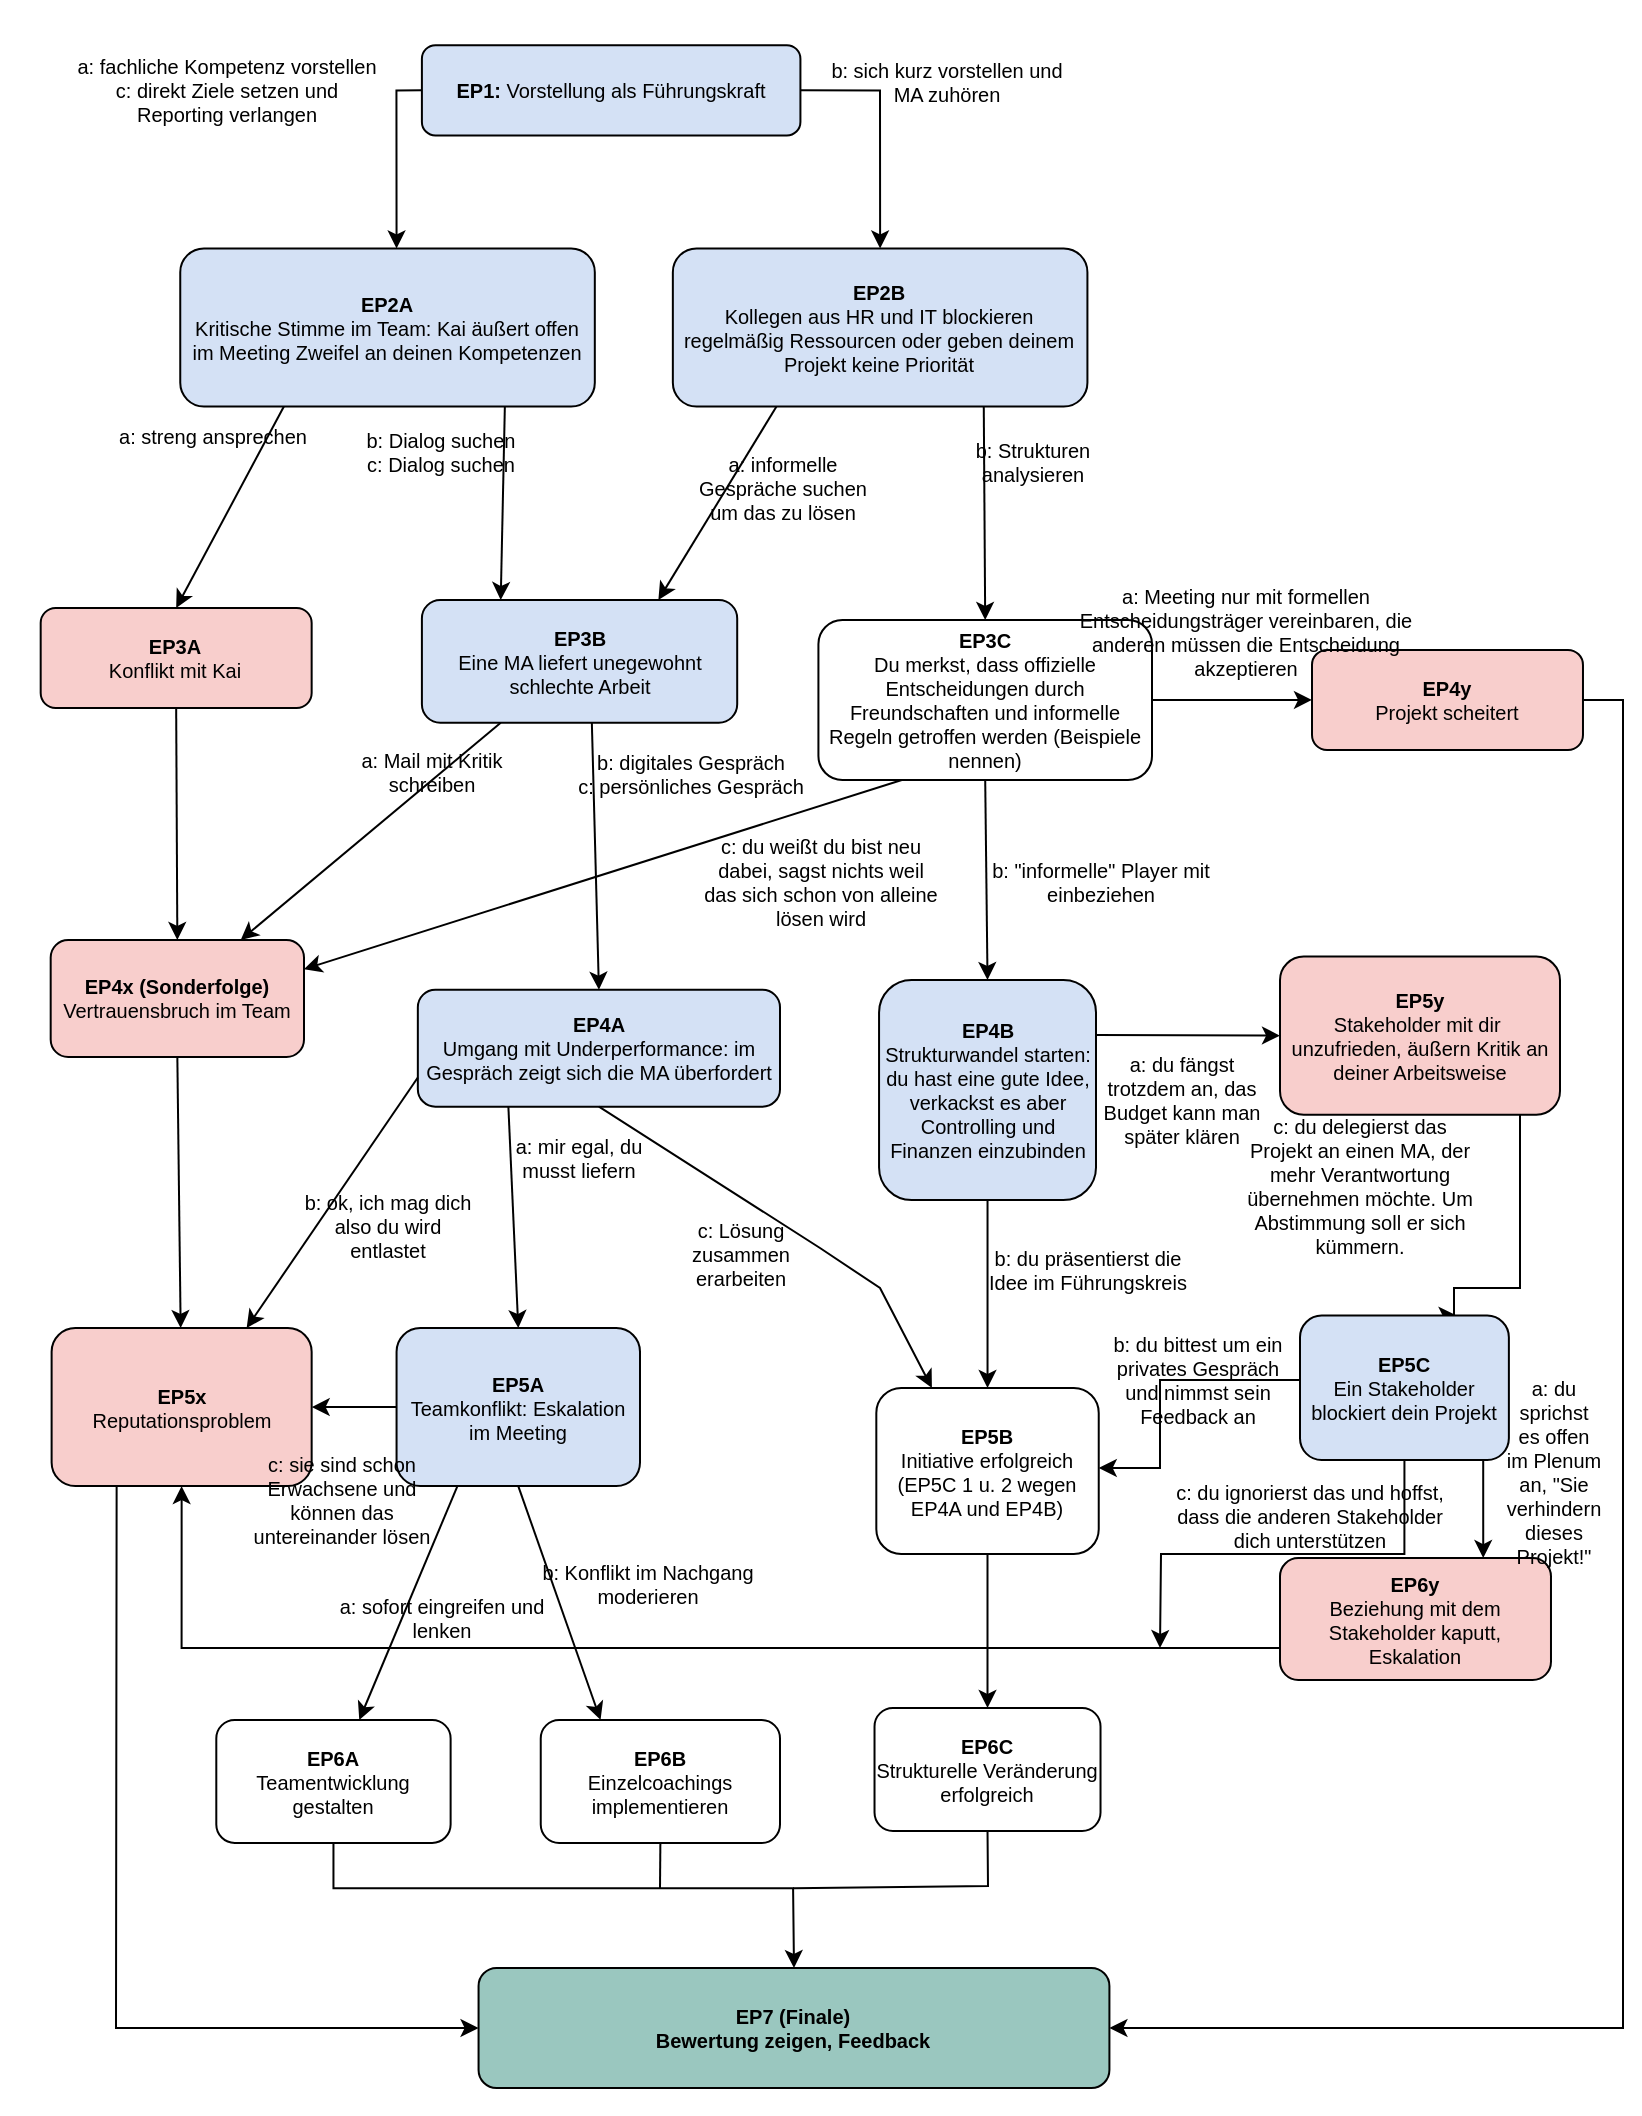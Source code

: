 <mxfile version="26.2.14">
  <diagram id="C5RBs43oDa-KdzZeNtuy" name="Page-1">
    <mxGraphModel dx="1188" dy="719" grid="1" gridSize="10" guides="1" tooltips="1" connect="1" arrows="1" fold="1" page="1" pageScale="1" pageWidth="827" pageHeight="1169" math="0" shadow="0">
      <root>
        <mxCell id="WIyWlLk6GJQsqaUBKTNV-0" />
        <mxCell id="WIyWlLk6GJQsqaUBKTNV-1" parent="WIyWlLk6GJQsqaUBKTNV-0" />
        <mxCell id="a1o6kuid9WAk9LwWkVIm-0" value="" style="group" vertex="1" connectable="0" parent="WIyWlLk6GJQsqaUBKTNV-1">
          <mxGeometry x="10" y="56" width="800" height="1057" as="geometry" />
        </mxCell>
        <mxCell id="WIyWlLk6GJQsqaUBKTNV-3" value="&lt;b&gt;EP1:&lt;/b&gt; Vorstellung als Führungskraft" style="rounded=1;whiteSpace=wrap;html=1;fontSize=10;glass=0;strokeWidth=1;shadow=0;fillColor=#D4E1F5;" parent="a1o6kuid9WAk9LwWkVIm-0" vertex="1">
          <mxGeometry x="210.951" y="22.585" width="189.259" height="45.171" as="geometry" />
        </mxCell>
        <mxCell id="WIyWlLk6GJQsqaUBKTNV-7" value="&lt;b&gt;EP2A&lt;/b&gt;&lt;div&gt;Kritische Stimme im Team: Kai äußert offen im Meeting Zweifel an deinen Kompetenzen&lt;/div&gt;" style="rounded=1;whiteSpace=wrap;html=1;fontSize=10;glass=0;strokeWidth=1;shadow=0;fillColor=#D4E1F5;" parent="a1o6kuid9WAk9LwWkVIm-0" vertex="1">
          <mxGeometry x="90.123" y="124.22" width="207.284" height="79.049" as="geometry" />
        </mxCell>
        <mxCell id="AWlS0vFLpRaCbVFYocu6-0" value="a: fachliche Kompetenz vorstellen&lt;div&gt;c: direkt Ziele setzen und Reporting verlangen&lt;/div&gt;" style="text;html=1;align=center;verticalAlign=middle;whiteSpace=wrap;rounded=0;fontSize=10;" parent="a1o6kuid9WAk9LwWkVIm-0" vertex="1">
          <mxGeometry x="37.34" y="28.237" width="152.96" height="33.879" as="geometry" />
        </mxCell>
        <mxCell id="AWlS0vFLpRaCbVFYocu6-1" value="&lt;b&gt;EP2B&lt;/b&gt;&lt;div&gt;Kollegen aus HR und IT blockieren regelmäßig Ressourcen oder geben deinem Projekt keine Priorität&lt;/div&gt;" style="rounded=1;whiteSpace=wrap;html=1;fontSize=10;glass=0;strokeWidth=1;shadow=0;fillColor=#D4E1F5;" parent="a1o6kuid9WAk9LwWkVIm-0" vertex="1">
          <mxGeometry x="336.423" y="124.22" width="207.284" height="79.049" as="geometry" />
        </mxCell>
        <mxCell id="AWlS0vFLpRaCbVFYocu6-3" value="b: sich kurz vorstellen und MA zuhören" style="text;html=1;align=center;verticalAlign=middle;whiteSpace=wrap;rounded=0;fontSize=10;" parent="a1o6kuid9WAk9LwWkVIm-0" vertex="1">
          <mxGeometry x="406.107" y="24.119" width="135.185" height="33.878" as="geometry" />
        </mxCell>
        <mxCell id="AWlS0vFLpRaCbVFYocu6-4" value="&lt;b&gt;EP3A&lt;/b&gt;&lt;div&gt;Konflikt mit Kai&lt;/div&gt;" style="rounded=1;whiteSpace=wrap;html=1;fontSize=10;glass=0;strokeWidth=1;shadow=0;fillColor=#F8CECC;" parent="a1o6kuid9WAk9LwWkVIm-0" vertex="1">
          <mxGeometry x="20.34" y="304" width="135.49" height="50" as="geometry" />
        </mxCell>
        <mxCell id="AWlS0vFLpRaCbVFYocu6-5" value="&lt;b&gt;EP3B&lt;/b&gt;&lt;div&gt;Eine MA liefert unegewohnt schlechte Arbeit&lt;/div&gt;" style="rounded=1;whiteSpace=wrap;html=1;fontSize=10;glass=0;strokeWidth=1;shadow=0;fillColor=#D4E1F5;" parent="a1o6kuid9WAk9LwWkVIm-0" vertex="1">
          <mxGeometry x="210.95" y="300" width="157.65" height="61.37" as="geometry" />
        </mxCell>
        <mxCell id="AWlS0vFLpRaCbVFYocu6-6" value="" style="endArrow=classic;html=1;rounded=0;exitX=0.25;exitY=1;exitDx=0;exitDy=0;entryX=0.5;entryY=0;entryDx=0;entryDy=0;fontSize=10;" parent="a1o6kuid9WAk9LwWkVIm-0" source="WIyWlLk6GJQsqaUBKTNV-7" target="AWlS0vFLpRaCbVFYocu6-4" edge="1">
          <mxGeometry width="50" height="50" relative="1" as="geometry">
            <mxPoint x="288.395" y="259.733" as="sourcePoint" />
            <mxPoint x="333.457" y="203.269" as="targetPoint" />
          </mxGeometry>
        </mxCell>
        <mxCell id="AWlS0vFLpRaCbVFYocu6-7" value="&lt;b&gt;EP3C&lt;/b&gt;&lt;div&gt;Du merkst, dass offizielle Entscheidungen durch Freundschaften und informelle Regeln getroffen werden (Beispiele nennen)&lt;/div&gt;" style="rounded=1;whiteSpace=wrap;html=1;fontSize=10;glass=0;strokeWidth=1;shadow=0;" parent="a1o6kuid9WAk9LwWkVIm-0" vertex="1">
          <mxGeometry x="409.21" y="310" width="166.79" height="80" as="geometry" />
        </mxCell>
        <mxCell id="AWlS0vFLpRaCbVFYocu6-8" value="&lt;b&gt;EP4A&lt;/b&gt;&lt;div&gt;Umgang mit Underperformance: im Gespräch zeigt sich die MA überfordert&lt;/div&gt;" style="rounded=1;whiteSpace=wrap;html=1;fontSize=10;glass=0;strokeWidth=1;shadow=0;fillColor=#D4E1F5;" parent="a1o6kuid9WAk9LwWkVIm-0" vertex="1">
          <mxGeometry x="208.92" y="494.85" width="181.08" height="58.5" as="geometry" />
        </mxCell>
        <mxCell id="AWlS0vFLpRaCbVFYocu6-9" value="&lt;b&gt;EP4B&lt;/b&gt;&lt;div&gt;Strukturwandel starten:&lt;br&gt;du hast eine gute Idee, verkackst es aber Controlling und Finanzen einzubinden&lt;/div&gt;" style="rounded=1;whiteSpace=wrap;html=1;fontSize=10;glass=0;strokeWidth=1;shadow=0;fillColor=#D4E1F5;" parent="a1o6kuid9WAk9LwWkVIm-0" vertex="1">
          <mxGeometry x="439.53" y="490" width="108.47" height="110" as="geometry" />
        </mxCell>
        <mxCell id="AWlS0vFLpRaCbVFYocu6-10" value="&lt;b&gt;EP4x (Sonderfolge)&lt;/b&gt;&lt;div&gt;Vertrauensbruch im Team&lt;/div&gt;" style="rounded=1;whiteSpace=wrap;html=1;fontSize=10;glass=0;strokeWidth=1;shadow=0;fillColor=#F8CECC;" parent="a1o6kuid9WAk9LwWkVIm-0" vertex="1">
          <mxGeometry x="25.34" y="470" width="126.66" height="58.5" as="geometry" />
        </mxCell>
        <mxCell id="AWlS0vFLpRaCbVFYocu6-11" value="&lt;b&gt;EP5A&lt;/b&gt;&lt;div&gt;Teamkonflikt: Eskalation im Meeting&lt;/div&gt;" style="rounded=1;whiteSpace=wrap;html=1;fontSize=10;glass=0;strokeWidth=1;shadow=0;fillColor=#D4E1F5;" parent="a1o6kuid9WAk9LwWkVIm-0" vertex="1">
          <mxGeometry x="198.28" y="663.997" width="121.72" height="79.055" as="geometry" />
        </mxCell>
        <mxCell id="a1o6kuid9WAk9LwWkVIm-212" style="edgeStyle=orthogonalEdgeStyle;rounded=0;orthogonalLoop=1;jettySize=auto;html=1;entryX=0.75;entryY=0;entryDx=0;entryDy=0;" edge="1" parent="a1o6kuid9WAk9LwWkVIm-0" source="AWlS0vFLpRaCbVFYocu6-12" target="a1o6kuid9WAk9LwWkVIm-211">
          <mxGeometry relative="1" as="geometry">
            <Array as="points">
              <mxPoint x="760" y="644" />
              <mxPoint x="727" y="644" />
            </Array>
          </mxGeometry>
        </mxCell>
        <mxCell id="AWlS0vFLpRaCbVFYocu6-12" value="&lt;b&gt;EP5y&lt;/b&gt;&lt;div&gt;Stakeholder mit dir&amp;nbsp;&lt;/div&gt;&lt;div&gt;unzufrieden, äußern Kritik an deiner Arbeitsweise&lt;/div&gt;" style="rounded=1;whiteSpace=wrap;html=1;fontSize=10;glass=0;strokeWidth=1;shadow=0;fillColor=#F8CECC;" parent="a1o6kuid9WAk9LwWkVIm-0" vertex="1">
          <mxGeometry x="640" y="478.29" width="140" height="79.06" as="geometry" />
        </mxCell>
        <mxCell id="AWlS0vFLpRaCbVFYocu6-13" value="" style="endArrow=classic;html=1;rounded=0;exitX=0.783;exitY=1;exitDx=0;exitDy=0;exitPerimeter=0;entryX=0.25;entryY=0;entryDx=0;entryDy=0;fontSize=10;" parent="a1o6kuid9WAk9LwWkVIm-0" source="WIyWlLk6GJQsqaUBKTNV-7" target="AWlS0vFLpRaCbVFYocu6-5" edge="1">
          <mxGeometry width="50" height="50" relative="1" as="geometry">
            <mxPoint x="198.272" y="259.733" as="sourcePoint" />
            <mxPoint x="243.333" y="203.269" as="targetPoint" />
          </mxGeometry>
        </mxCell>
        <mxCell id="AWlS0vFLpRaCbVFYocu6-14" value="" style="endArrow=classic;html=1;rounded=0;exitX=0.25;exitY=1;exitDx=0;exitDy=0;entryX=0.75;entryY=0;entryDx=0;entryDy=0;fontSize=10;" parent="a1o6kuid9WAk9LwWkVIm-0" source="AWlS0vFLpRaCbVFYocu6-1" target="AWlS0vFLpRaCbVFYocu6-5" edge="1">
          <mxGeometry width="50" height="50" relative="1" as="geometry">
            <mxPoint x="261.358" y="214.562" as="sourcePoint" />
            <mxPoint x="313.63" y="293.611" as="targetPoint" />
          </mxGeometry>
        </mxCell>
        <mxCell id="AWlS0vFLpRaCbVFYocu6-15" value="" style="endArrow=classic;html=1;rounded=0;exitX=0.75;exitY=1;exitDx=0;exitDy=0;fontSize=10;entryX=0.5;entryY=0;entryDx=0;entryDy=0;" parent="a1o6kuid9WAk9LwWkVIm-0" source="AWlS0vFLpRaCbVFYocu6-1" target="AWlS0vFLpRaCbVFYocu6-7" edge="1">
          <mxGeometry width="50" height="50" relative="1" as="geometry">
            <mxPoint x="493.877" y="214.562" as="sourcePoint" />
            <mxPoint x="499" y="260.818" as="targetPoint" />
          </mxGeometry>
        </mxCell>
        <mxCell id="AWlS0vFLpRaCbVFYocu6-16" value="a: streng ansprechen" style="text;html=1;align=center;verticalAlign=middle;whiteSpace=wrap;rounded=0;fontSize=10;" parent="a1o6kuid9WAk9LwWkVIm-0" vertex="1">
          <mxGeometry x="39.01" y="200.855" width="135.185" height="33.878" as="geometry" />
        </mxCell>
        <mxCell id="AWlS0vFLpRaCbVFYocu6-17" value="b: Dialog suchen&lt;div&gt;c: Dialog suchen&lt;/div&gt;" style="text;html=1;align=center;verticalAlign=middle;whiteSpace=wrap;rounded=0;fontSize=10;" parent="a1o6kuid9WAk9LwWkVIm-0" vertex="1">
          <mxGeometry x="153.21" y="208.855" width="135.185" height="33.878" as="geometry" />
        </mxCell>
        <mxCell id="AWlS0vFLpRaCbVFYocu6-20" value="b: Strukturen analysieren" style="text;html=1;align=center;verticalAlign=middle;whiteSpace=wrap;rounded=0;fontSize=10;" parent="a1o6kuid9WAk9LwWkVIm-0" vertex="1">
          <mxGeometry x="469.0" y="214.557" width="95.19" height="33.879" as="geometry" />
        </mxCell>
        <mxCell id="AWlS0vFLpRaCbVFYocu6-21" value="" style="endArrow=classic;html=1;rounded=0;exitX=0.5;exitY=1;exitDx=0;exitDy=0;entryX=0.5;entryY=0;entryDx=0;entryDy=0;fontSize=10;" parent="a1o6kuid9WAk9LwWkVIm-0" source="AWlS0vFLpRaCbVFYocu6-4" target="AWlS0vFLpRaCbVFYocu6-10" edge="1">
          <mxGeometry width="50" height="50" relative="1" as="geometry">
            <mxPoint x="261.358" y="237.147" as="sourcePoint" />
            <mxPoint x="306.42" y="180.684" as="targetPoint" />
          </mxGeometry>
        </mxCell>
        <mxCell id="AWlS0vFLpRaCbVFYocu6-23" value="&lt;b&gt;EP5B&lt;/b&gt;&lt;div&gt;Initiative erfolgreich (EP5C 1 u. 2 wegen EP4A und EP4B)&lt;/div&gt;" style="rounded=1;whiteSpace=wrap;html=1;fontSize=10;glass=0;strokeWidth=1;shadow=0;" parent="a1o6kuid9WAk9LwWkVIm-0" vertex="1">
          <mxGeometry x="438.16" y="694" width="111.21" height="83.06" as="geometry" />
        </mxCell>
        <mxCell id="AWlS0vFLpRaCbVFYocu6-24" value="&lt;b&gt;EP5x&lt;/b&gt;&lt;div&gt;Reputationsproblem&lt;/div&gt;" style="rounded=1;whiteSpace=wrap;html=1;fontSize=10;glass=0;strokeWidth=1;shadow=0;fillColor=#F8CECC;" parent="a1o6kuid9WAk9LwWkVIm-0" vertex="1">
          <mxGeometry x="25.81" y="663.997" width="130.02" height="79.055" as="geometry" />
        </mxCell>
        <mxCell id="AWlS0vFLpRaCbVFYocu6-25" value="" style="endArrow=classic;html=1;rounded=0;exitX=0.5;exitY=1;exitDx=0;exitDy=0;fontSize=10;" parent="a1o6kuid9WAk9LwWkVIm-0" source="AWlS0vFLpRaCbVFYocu6-10" target="AWlS0vFLpRaCbVFYocu6-24" edge="1">
          <mxGeometry width="50" height="50" relative="1" as="geometry">
            <mxPoint x="324.444" y="575.929" as="sourcePoint" />
            <mxPoint x="369.506" y="519.466" as="targetPoint" />
          </mxGeometry>
        </mxCell>
        <mxCell id="AWlS0vFLpRaCbVFYocu6-26" value="" style="endArrow=classic;html=1;rounded=0;exitX=0.25;exitY=1;exitDx=0;exitDy=0;entryX=0.75;entryY=0;entryDx=0;entryDy=0;fontSize=10;" parent="a1o6kuid9WAk9LwWkVIm-0" source="AWlS0vFLpRaCbVFYocu6-5" target="AWlS0vFLpRaCbVFYocu6-10" edge="1">
          <mxGeometry width="50" height="50" relative="1" as="geometry">
            <mxPoint x="324.444" y="463.002" as="sourcePoint" />
            <mxPoint x="369.506" y="406.538" as="targetPoint" />
          </mxGeometry>
        </mxCell>
        <mxCell id="AWlS0vFLpRaCbVFYocu6-27" value="" style="endArrow=classic;html=1;rounded=0;exitX=0.539;exitY=1;exitDx=0;exitDy=0;entryX=0.5;entryY=0;entryDx=0;entryDy=0;exitPerimeter=0;fontSize=10;" parent="a1o6kuid9WAk9LwWkVIm-0" source="AWlS0vFLpRaCbVFYocu6-5" target="AWlS0vFLpRaCbVFYocu6-8" edge="1">
          <mxGeometry width="50" height="50" relative="1" as="geometry">
            <mxPoint x="313.63" y="372.66" as="sourcePoint" />
            <mxPoint x="173.938" y="440.417" as="targetPoint" />
          </mxGeometry>
        </mxCell>
        <mxCell id="AWlS0vFLpRaCbVFYocu6-28" value="" style="endArrow=classic;html=1;rounded=0;exitX=0.5;exitY=1;exitDx=0;exitDy=0;entryX=0.5;entryY=0;entryDx=0;entryDy=0;fontSize=10;" parent="a1o6kuid9WAk9LwWkVIm-0" source="AWlS0vFLpRaCbVFYocu6-7" target="AWlS0vFLpRaCbVFYocu6-9" edge="1">
          <mxGeometry width="50" height="50" relative="1" as="geometry">
            <mxPoint x="459.63" y="372.66" as="sourcePoint" />
            <mxPoint x="522.716" y="395.246" as="targetPoint" />
          </mxGeometry>
        </mxCell>
        <mxCell id="AWlS0vFLpRaCbVFYocu6-29" value="a: Mail mit Kritik schreiben" style="text;html=1;align=center;verticalAlign=middle;whiteSpace=wrap;rounded=0;fontSize=10;" parent="a1o6kuid9WAk9LwWkVIm-0" vertex="1">
          <mxGeometry x="162.227" y="369.37" width="108.148" height="33.878" as="geometry" />
        </mxCell>
        <mxCell id="AWlS0vFLpRaCbVFYocu6-31" value="b: digitales Gespräch&lt;div&gt;c: persönliches Gespräch&lt;/div&gt;" style="text;html=1;align=center;verticalAlign=middle;whiteSpace=wrap;rounded=0;fontSize=10;" parent="a1o6kuid9WAk9LwWkVIm-0" vertex="1">
          <mxGeometry x="278.344" y="370.0" width="135.185" height="33.878" as="geometry" />
        </mxCell>
        <mxCell id="AWlS0vFLpRaCbVFYocu6-32" value="" style="endArrow=classic;html=1;rounded=0;exitX=0.25;exitY=1;exitDx=0;exitDy=0;entryX=0.5;entryY=0;entryDx=0;entryDy=0;fontSize=10;" parent="a1o6kuid9WAk9LwWkVIm-0" source="AWlS0vFLpRaCbVFYocu6-8" target="AWlS0vFLpRaCbVFYocu6-11" edge="1">
          <mxGeometry width="50" height="50" relative="1" as="geometry">
            <mxPoint x="313.63" y="372.66" as="sourcePoint" />
            <mxPoint x="173.938" y="440.417" as="targetPoint" />
          </mxGeometry>
        </mxCell>
        <mxCell id="AWlS0vFLpRaCbVFYocu6-33" value="" style="endArrow=classic;html=1;rounded=0;exitX=1;exitY=0.25;exitDx=0;exitDy=0;entryX=0;entryY=0.5;entryDx=0;entryDy=0;fontSize=10;" parent="a1o6kuid9WAk9LwWkVIm-0" source="AWlS0vFLpRaCbVFYocu6-9" target="AWlS0vFLpRaCbVFYocu6-12" edge="1">
          <mxGeometry width="50" height="50" relative="1" as="geometry">
            <mxPoint x="470.647" y="518.328" as="sourcePoint" />
            <mxPoint x="461.78" y="629.011" as="targetPoint" />
          </mxGeometry>
        </mxCell>
        <mxCell id="AWlS0vFLpRaCbVFYocu6-34" value="" style="endArrow=classic;html=1;rounded=0;exitX=0.5;exitY=1;exitDx=0;exitDy=0;entryX=0.5;entryY=0;entryDx=0;entryDy=0;fontSize=10;" parent="a1o6kuid9WAk9LwWkVIm-0" source="AWlS0vFLpRaCbVFYocu6-9" target="AWlS0vFLpRaCbVFYocu6-23" edge="1">
          <mxGeometry width="50" height="50" relative="1" as="geometry">
            <mxPoint x="574.988" y="519.466" as="sourcePoint" />
            <mxPoint x="529.926" y="575.929" as="targetPoint" />
            <Array as="points" />
          </mxGeometry>
        </mxCell>
        <mxCell id="AWlS0vFLpRaCbVFYocu6-36" value="&lt;b&gt;EP7 (Finale)&lt;/b&gt;&lt;div&gt;&lt;b&gt;Bewertung zeigen, Feedback&lt;/b&gt;&lt;/div&gt;" style="rounded=1;whiteSpace=wrap;html=1;fontSize=10;glass=0;strokeWidth=1;shadow=0;fillColor=#9AC7BF;" parent="a1o6kuid9WAk9LwWkVIm-0" vertex="1">
          <mxGeometry x="239.28" y="984" width="315.43" height="60" as="geometry" />
        </mxCell>
        <mxCell id="AWlS0vFLpRaCbVFYocu6-37" value="&lt;b&gt;EP6A&lt;/b&gt;&lt;div&gt;Teamentwicklung gestalten&lt;/div&gt;" style="rounded=1;whiteSpace=wrap;html=1;fontSize=10;glass=0;strokeWidth=1;shadow=0;" parent="a1o6kuid9WAk9LwWkVIm-0" vertex="1">
          <mxGeometry x="108.15" y="860" width="117.16" height="61.49" as="geometry" />
        </mxCell>
        <mxCell id="AWlS0vFLpRaCbVFYocu6-38" value="&lt;b&gt;EP6B&lt;/b&gt;&lt;div&gt;Einzelcoachings implementieren&lt;/div&gt;" style="rounded=1;whiteSpace=wrap;html=1;fontSize=10;glass=0;strokeWidth=1;shadow=0;" parent="a1o6kuid9WAk9LwWkVIm-0" vertex="1">
          <mxGeometry x="270.37" y="860" width="119.63" height="61.5" as="geometry" />
        </mxCell>
        <mxCell id="AWlS0vFLpRaCbVFYocu6-39" value="&lt;b&gt;EP6C&lt;/b&gt;&lt;div&gt;Strukturelle Veränderung erfolgreich&lt;/div&gt;" style="rounded=1;whiteSpace=wrap;html=1;fontSize=10;glass=0;strokeWidth=1;shadow=0;" parent="a1o6kuid9WAk9LwWkVIm-0" vertex="1">
          <mxGeometry x="437.26" y="854" width="113" height="61.5" as="geometry" />
        </mxCell>
        <mxCell id="AWlS0vFLpRaCbVFYocu6-40" value="" style="endArrow=classic;html=1;rounded=0;exitX=0.5;exitY=1;exitDx=0;exitDy=0;entryX=0.25;entryY=0;entryDx=0;entryDy=0;fontSize=10;" parent="a1o6kuid9WAk9LwWkVIm-0" source="AWlS0vFLpRaCbVFYocu6-11" target="AWlS0vFLpRaCbVFYocu6-38" edge="1">
          <mxGeometry width="50" height="50" relative="1" as="geometry">
            <mxPoint x="378.519" y="627.876" as="sourcePoint" />
            <mxPoint x="423.58" y="571.412" as="targetPoint" />
          </mxGeometry>
        </mxCell>
        <mxCell id="AWlS0vFLpRaCbVFYocu6-41" value="" style="endArrow=classic;html=1;rounded=0;exitX=0.25;exitY=1;exitDx=0;exitDy=0;fontSize=10;" parent="a1o6kuid9WAk9LwWkVIm-0" source="AWlS0vFLpRaCbVFYocu6-11" target="AWlS0vFLpRaCbVFYocu6-37" edge="1">
          <mxGeometry width="50" height="50" relative="1" as="geometry">
            <mxPoint x="378.519" y="627.876" as="sourcePoint" />
            <mxPoint x="423.58" y="571.412" as="targetPoint" />
          </mxGeometry>
        </mxCell>
        <mxCell id="AWlS0vFLpRaCbVFYocu6-46" value="" style="endArrow=classic;html=1;rounded=0;exitX=0.5;exitY=1;exitDx=0;exitDy=0;entryX=0.5;entryY=0;entryDx=0;entryDy=0;fontSize=10;" parent="a1o6kuid9WAk9LwWkVIm-0" source="AWlS0vFLpRaCbVFYocu6-23" target="AWlS0vFLpRaCbVFYocu6-39" edge="1">
          <mxGeometry width="50" height="50" relative="1" as="geometry">
            <mxPoint x="405.556" y="627.876" as="sourcePoint" />
            <mxPoint x="450.617" y="571.412" as="targetPoint" />
          </mxGeometry>
        </mxCell>
        <mxCell id="AWlS0vFLpRaCbVFYocu6-48" value="" style="endArrow=classic;html=1;rounded=0;exitX=0.5;exitY=1;exitDx=0;exitDy=0;entryX=0.5;entryY=0;entryDx=0;entryDy=0;fontSize=10;" parent="a1o6kuid9WAk9LwWkVIm-0" source="AWlS0vFLpRaCbVFYocu6-37" target="AWlS0vFLpRaCbVFYocu6-36" edge="1">
          <mxGeometry width="50" height="50" relative="1" as="geometry">
            <mxPoint x="405.556" y="797.267" as="sourcePoint" />
            <mxPoint x="450.617" y="740.803" as="targetPoint" />
            <Array as="points">
              <mxPoint x="166.728" y="944.073" />
              <mxPoint x="270.37" y="944.073" />
              <mxPoint x="333.457" y="944.073" />
              <mxPoint x="396.543" y="944.073" />
            </Array>
          </mxGeometry>
        </mxCell>
        <mxCell id="AWlS0vFLpRaCbVFYocu6-49" value="" style="endArrow=none;html=1;rounded=0;entryX=0.5;entryY=1;entryDx=0;entryDy=0;fontSize=10;" parent="a1o6kuid9WAk9LwWkVIm-0" target="AWlS0vFLpRaCbVFYocu6-39" edge="1">
          <mxGeometry width="50" height="50" relative="1" as="geometry">
            <mxPoint x="396.543" y="944.073" as="sourcePoint" />
            <mxPoint x="657.901" y="944.073" as="targetPoint" />
            <Array as="points">
              <mxPoint x="494" y="943" />
            </Array>
          </mxGeometry>
        </mxCell>
        <mxCell id="AWlS0vFLpRaCbVFYocu6-50" value="" style="endArrow=none;html=1;rounded=0;exitX=0.5;exitY=1;exitDx=0;exitDy=0;fontSize=10;" parent="a1o6kuid9WAk9LwWkVIm-0" source="AWlS0vFLpRaCbVFYocu6-38" edge="1">
          <mxGeometry width="50" height="50" relative="1" as="geometry">
            <mxPoint x="405.556" y="797.267" as="sourcePoint" />
            <mxPoint x="330" y="944.436" as="targetPoint" />
          </mxGeometry>
        </mxCell>
        <mxCell id="AWlS0vFLpRaCbVFYocu6-53" value="a: du fängst trotzdem an, das Budget kann man später klären" style="text;html=1;align=center;verticalAlign=middle;whiteSpace=wrap;rounded=0;fontSize=10;" parent="a1o6kuid9WAk9LwWkVIm-0" vertex="1">
          <mxGeometry x="548" y="533.5" width="86.29" height="33.88" as="geometry" />
        </mxCell>
        <mxCell id="AWlS0vFLpRaCbVFYocu6-57" value="b: du präsentierst die Idee im Führungskreis" style="text;html=1;align=center;verticalAlign=middle;whiteSpace=wrap;rounded=0;fontSize=10;" parent="a1o6kuid9WAk9LwWkVIm-0" vertex="1">
          <mxGeometry x="490.002" y="617.882" width="108.148" height="33.878" as="geometry" />
        </mxCell>
        <mxCell id="AWlS0vFLpRaCbVFYocu6-58" value="c: sie sind schon Erwachsene und können das untereinander lösen" style="text;html=1;align=center;verticalAlign=middle;whiteSpace=wrap;rounded=0;fontSize=10;" parent="a1o6kuid9WAk9LwWkVIm-0" vertex="1">
          <mxGeometry x="117.158" y="732.644" width="108.148" height="33.878" as="geometry" />
        </mxCell>
        <mxCell id="AWlS0vFLpRaCbVFYocu6-59" value="b: Konflikt im Nachgang moderieren" style="text;html=1;align=center;verticalAlign=middle;whiteSpace=wrap;rounded=0;fontSize=10;" parent="a1o6kuid9WAk9LwWkVIm-0" vertex="1">
          <mxGeometry x="270.371" y="774.691" width="108.148" height="33.878" as="geometry" />
        </mxCell>
        <mxCell id="AWlS0vFLpRaCbVFYocu6-61" value="a: mir egal, du musst liefern" style="text;html=1;align=center;verticalAlign=middle;whiteSpace=wrap;rounded=0;fontSize=10;" parent="a1o6kuid9WAk9LwWkVIm-0" vertex="1">
          <mxGeometry x="246.44" y="561.796" width="86.66" height="33.879" as="geometry" />
        </mxCell>
        <mxCell id="AWlS0vFLpRaCbVFYocu6-63" value="" style="endArrow=classic;html=1;rounded=0;exitX=0;exitY=0.75;exitDx=0;exitDy=0;entryX=0.75;entryY=0;entryDx=0;entryDy=0;fontSize=10;" parent="a1o6kuid9WAk9LwWkVIm-0" source="AWlS0vFLpRaCbVFYocu6-8" target="AWlS0vFLpRaCbVFYocu6-24" edge="1">
          <mxGeometry width="50" height="50" relative="1" as="geometry">
            <mxPoint x="321.741" y="519.466" as="sourcePoint" />
            <mxPoint x="306.42" y="575.929" as="targetPoint" />
          </mxGeometry>
        </mxCell>
        <mxCell id="AWlS0vFLpRaCbVFYocu6-64" value="b: ok, ich mag dich also du wird entlastet" style="text;html=1;align=center;verticalAlign=middle;whiteSpace=wrap;rounded=0;fontSize=10;" parent="a1o6kuid9WAk9LwWkVIm-0" vertex="1">
          <mxGeometry x="149.56" y="595.68" width="88.42" height="33.88" as="geometry" />
        </mxCell>
        <mxCell id="AWlS0vFLpRaCbVFYocu6-68" value="" style="endArrow=classic;html=1;rounded=0;exitX=0.5;exitY=1;exitDx=0;exitDy=0;entryX=0.25;entryY=0;entryDx=0;entryDy=0;fontSize=10;" parent="a1o6kuid9WAk9LwWkVIm-0" source="AWlS0vFLpRaCbVFYocu6-8" target="AWlS0vFLpRaCbVFYocu6-23" edge="1">
          <mxGeometry width="50" height="50" relative="1" as="geometry">
            <mxPoint x="666.914" y="688.857" as="sourcePoint" />
            <mxPoint x="720.988" y="598.515" as="targetPoint" />
            <Array as="points">
              <mxPoint x="410" y="624" />
              <mxPoint x="440" y="644" />
            </Array>
          </mxGeometry>
        </mxCell>
        <mxCell id="AWlS0vFLpRaCbVFYocu6-69" value="" style="endArrow=classic;html=1;rounded=0;entryX=0;entryY=0.5;entryDx=0;entryDy=0;fontSize=10;exitX=0.25;exitY=1;exitDx=0;exitDy=0;" parent="a1o6kuid9WAk9LwWkVIm-0" target="AWlS0vFLpRaCbVFYocu6-36" edge="1" source="AWlS0vFLpRaCbVFYocu6-24">
          <mxGeometry width="50" height="50" relative="1" as="geometry">
            <mxPoint x="77.506" y="711.442" as="sourcePoint" />
            <mxPoint x="711.975" y="745.321" as="targetPoint" />
            <Array as="points">
              <mxPoint x="58" y="1014" />
            </Array>
          </mxGeometry>
        </mxCell>
        <mxCell id="AWlS0vFLpRaCbVFYocu6-73" value="" style="endArrow=classic;html=1;rounded=0;exitX=0;exitY=0.5;exitDx=0;exitDy=0;entryX=1;entryY=0.5;entryDx=0;entryDy=0;fontSize=10;" parent="a1o6kuid9WAk9LwWkVIm-0" source="AWlS0vFLpRaCbVFYocu6-11" target="AWlS0vFLpRaCbVFYocu6-24" edge="1">
          <mxGeometry width="50" height="50" relative="1" as="geometry">
            <mxPoint x="265.864" y="719.347" as="sourcePoint" />
            <mxPoint x="196.469" y="853.731" as="targetPoint" />
          </mxGeometry>
        </mxCell>
        <mxCell id="AWlS0vFLpRaCbVFYocu6-74" value="a: sofort eingreifen und lenken" style="text;html=1;align=center;verticalAlign=middle;whiteSpace=wrap;rounded=0;fontSize=10;" parent="a1o6kuid9WAk9LwWkVIm-0" vertex="1">
          <mxGeometry x="167.192" y="791.564" width="108.148" height="33.878" as="geometry" />
        </mxCell>
        <mxCell id="a1o6kuid9WAk9LwWkVIm-60" value="c: Lösung zusammen erarbeiten" style="text;html=1;align=center;verticalAlign=middle;whiteSpace=wrap;rounded=0;fontSize=10;" vertex="1" parent="a1o6kuid9WAk9LwWkVIm-0">
          <mxGeometry x="326.91" y="610.122" width="86.62" height="33.879" as="geometry" />
        </mxCell>
        <mxCell id="a1o6kuid9WAk9LwWkVIm-62" value="" style="endArrow=classic;html=1;rounded=0;exitX=1;exitY=0.5;exitDx=0;exitDy=0;entryX=0.5;entryY=0;entryDx=0;entryDy=0;" edge="1" parent="a1o6kuid9WAk9LwWkVIm-0">
          <mxGeometry width="50" height="50" relative="1" as="geometry">
            <mxPoint x="400.211" y="45.171" as="sourcePoint" />
            <mxPoint x="440.065" y="124.22" as="targetPoint" />
            <Array as="points">
              <mxPoint x="440" y="45.3" />
            </Array>
          </mxGeometry>
        </mxCell>
        <mxCell id="a1o6kuid9WAk9LwWkVIm-65" value="" style="endArrow=classic;html=1;rounded=0;exitX=0;exitY=0.5;exitDx=0;exitDy=0;entryX=0.5;entryY=0;entryDx=0;entryDy=0;" edge="1" parent="a1o6kuid9WAk9LwWkVIm-0" source="WIyWlLk6GJQsqaUBKTNV-3">
          <mxGeometry width="50" height="50" relative="1" as="geometry">
            <mxPoint x="158.431" y="45.171" as="sourcePoint" />
            <mxPoint x="198.285" y="124.22" as="targetPoint" />
            <Array as="points">
              <mxPoint x="198.22" y="45.3" />
            </Array>
          </mxGeometry>
        </mxCell>
        <mxCell id="a1o6kuid9WAk9LwWkVIm-67" value="a: informelle Gespräche suchen um das zu lösen" style="text;html=1;align=center;verticalAlign=middle;whiteSpace=wrap;rounded=0;fontSize=10;" vertex="1" parent="a1o6kuid9WAk9LwWkVIm-0">
          <mxGeometry x="344.34" y="227.005" width="95.19" height="33.879" as="geometry" />
        </mxCell>
        <mxCell id="a1o6kuid9WAk9LwWkVIm-131" value="c: du weißt du bist neu dabei, sagst nichts weil das sich schon von alleine lösen wird" style="text;html=1;align=center;verticalAlign=middle;whiteSpace=wrap;rounded=0;fontSize=10;" vertex="1" parent="a1o6kuid9WAk9LwWkVIm-0">
          <mxGeometry x="350" y="424" width="121" height="33.88" as="geometry" />
        </mxCell>
        <mxCell id="a1o6kuid9WAk9LwWkVIm-208" style="edgeStyle=orthogonalEdgeStyle;rounded=0;orthogonalLoop=1;jettySize=auto;html=1;exitX=1;exitY=0.5;exitDx=0;exitDy=0;entryX=1;entryY=0.5;entryDx=0;entryDy=0;" edge="1" parent="a1o6kuid9WAk9LwWkVIm-0" source="a1o6kuid9WAk9LwWkVIm-129" target="AWlS0vFLpRaCbVFYocu6-36">
          <mxGeometry relative="1" as="geometry" />
        </mxCell>
        <mxCell id="a1o6kuid9WAk9LwWkVIm-129" value="&lt;b&gt;EP4y&lt;/b&gt;&lt;div&gt;Projekt scheitert&lt;/div&gt;" style="rounded=1;whiteSpace=wrap;html=1;fontSize=10;glass=0;strokeWidth=1;shadow=0;fillColor=#F8CECC;" vertex="1" parent="a1o6kuid9WAk9LwWkVIm-0">
          <mxGeometry x="656" y="324.95" width="135.49" height="50.05" as="geometry" />
        </mxCell>
        <mxCell id="a1o6kuid9WAk9LwWkVIm-132" value="" style="endArrow=classic;html=1;rounded=0;exitX=1;exitY=0.5;exitDx=0;exitDy=0;entryX=0;entryY=0.5;entryDx=0;entryDy=0;" edge="1" parent="a1o6kuid9WAk9LwWkVIm-0" source="AWlS0vFLpRaCbVFYocu6-7" target="a1o6kuid9WAk9LwWkVIm-129">
          <mxGeometry width="50" height="50" relative="1" as="geometry">
            <mxPoint x="399" y="407" as="sourcePoint" />
            <mxPoint x="619" y="350" as="targetPoint" />
          </mxGeometry>
        </mxCell>
        <mxCell id="a1o6kuid9WAk9LwWkVIm-134" value="a: Meeting nur mit formellen Entscheidungsträger vereinbaren, die anderen müssen die Entscheidung akzeptieren" style="text;html=1;align=center;verticalAlign=middle;whiteSpace=wrap;rounded=0;fontSize=10;" vertex="1" parent="a1o6kuid9WAk9LwWkVIm-0">
          <mxGeometry x="520" y="294" width="205.81" height="43.88" as="geometry" />
        </mxCell>
        <mxCell id="a1o6kuid9WAk9LwWkVIm-136" value="" style="endArrow=classic;html=1;rounded=0;exitX=0.25;exitY=1;exitDx=0;exitDy=0;entryX=1;entryY=0.25;entryDx=0;entryDy=0;" edge="1" parent="a1o6kuid9WAk9LwWkVIm-0" source="AWlS0vFLpRaCbVFYocu6-7" target="AWlS0vFLpRaCbVFYocu6-10">
          <mxGeometry width="50" height="50" relative="1" as="geometry">
            <mxPoint x="390" y="484" as="sourcePoint" />
            <mxPoint x="440" y="434" as="targetPoint" />
          </mxGeometry>
        </mxCell>
        <mxCell id="a1o6kuid9WAk9LwWkVIm-137" value="b: &quot;informelle&quot; Player mit einbeziehen" style="text;html=1;align=center;verticalAlign=middle;whiteSpace=wrap;rounded=0;fontSize=10;" vertex="1" parent="a1o6kuid9WAk9LwWkVIm-0">
          <mxGeometry x="490" y="424" width="121" height="33.88" as="geometry" />
        </mxCell>
        <mxCell id="a1o6kuid9WAk9LwWkVIm-210" value="c: du delegierst das Projekt an einen MA, der mehr Verantwortung übernehmen möchte. Um Abstimmung soll er sich kümmern." style="text;html=1;align=center;verticalAlign=middle;whiteSpace=wrap;rounded=0;fontSize=10;" vertex="1" parent="a1o6kuid9WAk9LwWkVIm-0">
          <mxGeometry x="620" y="576.24" width="120" height="33.88" as="geometry" />
        </mxCell>
        <mxCell id="a1o6kuid9WAk9LwWkVIm-215" style="edgeStyle=orthogonalEdgeStyle;rounded=0;orthogonalLoop=1;jettySize=auto;html=1;exitX=0.75;exitY=1;exitDx=0;exitDy=0;entryX=0.75;entryY=0;entryDx=0;entryDy=0;" edge="1" parent="a1o6kuid9WAk9LwWkVIm-0" source="a1o6kuid9WAk9LwWkVIm-211" target="a1o6kuid9WAk9LwWkVIm-213">
          <mxGeometry relative="1" as="geometry">
            <Array as="points">
              <mxPoint x="742" y="721" />
            </Array>
          </mxGeometry>
        </mxCell>
        <mxCell id="a1o6kuid9WAk9LwWkVIm-217" style="edgeStyle=orthogonalEdgeStyle;rounded=0;orthogonalLoop=1;jettySize=auto;html=1;" edge="1" parent="a1o6kuid9WAk9LwWkVIm-0" source="a1o6kuid9WAk9LwWkVIm-211" target="AWlS0vFLpRaCbVFYocu6-23">
          <mxGeometry relative="1" as="geometry">
            <Array as="points">
              <mxPoint x="580" y="690" />
              <mxPoint x="580" y="734" />
            </Array>
          </mxGeometry>
        </mxCell>
        <mxCell id="a1o6kuid9WAk9LwWkVIm-223" style="edgeStyle=orthogonalEdgeStyle;rounded=0;orthogonalLoop=1;jettySize=auto;html=1;exitX=0.5;exitY=1;exitDx=0;exitDy=0;" edge="1" parent="a1o6kuid9WAk9LwWkVIm-0" source="a1o6kuid9WAk9LwWkVIm-211">
          <mxGeometry relative="1" as="geometry">
            <mxPoint x="580" y="824" as="targetPoint" />
          </mxGeometry>
        </mxCell>
        <mxCell id="a1o6kuid9WAk9LwWkVIm-211" value="&lt;b&gt;EP5C&lt;/b&gt;&lt;div&gt;Ein Stakeholder blockiert dein Projekt&lt;/div&gt;" style="rounded=1;whiteSpace=wrap;html=1;fontSize=10;glass=0;strokeWidth=1;shadow=0;fillColor=#D4E1F5;" vertex="1" parent="a1o6kuid9WAk9LwWkVIm-0">
          <mxGeometry x="650" y="657.79" width="104.44" height="72.21" as="geometry" />
        </mxCell>
        <mxCell id="a1o6kuid9WAk9LwWkVIm-214" style="edgeStyle=orthogonalEdgeStyle;rounded=0;orthogonalLoop=1;jettySize=auto;html=1;entryX=0.5;entryY=1;entryDx=0;entryDy=0;" edge="1" parent="a1o6kuid9WAk9LwWkVIm-0" source="a1o6kuid9WAk9LwWkVIm-213" target="AWlS0vFLpRaCbVFYocu6-24">
          <mxGeometry relative="1" as="geometry">
            <Array as="points">
              <mxPoint x="91" y="824" />
            </Array>
          </mxGeometry>
        </mxCell>
        <mxCell id="a1o6kuid9WAk9LwWkVIm-213" value="&lt;b&gt;EP6y&lt;/b&gt;&lt;div&gt;Beziehung mit dem Stakeholder kaputt, Eskalation&lt;/div&gt;" style="rounded=1;whiteSpace=wrap;html=1;fontSize=10;glass=0;strokeWidth=1;shadow=0;fillColor=#F8CECC;" vertex="1" parent="a1o6kuid9WAk9LwWkVIm-0">
          <mxGeometry x="640" y="779.04" width="135.49" height="60.96" as="geometry" />
        </mxCell>
        <mxCell id="a1o6kuid9WAk9LwWkVIm-218" value="b: du bittest um ein privates Gespräch und nimmst sein Feedback an" style="text;html=1;align=center;verticalAlign=middle;whiteSpace=wrap;rounded=0;fontSize=10;" vertex="1" parent="a1o6kuid9WAk9LwWkVIm-0">
          <mxGeometry x="551.97" y="672.59" width="94" height="33.88" as="geometry" />
        </mxCell>
        <mxCell id="a1o6kuid9WAk9LwWkVIm-220" value="c: du ignorierst das und hoffst, dass die anderen Stakeholder dich unterstützen" style="text;html=1;align=center;verticalAlign=middle;whiteSpace=wrap;rounded=0;fontSize=10;" vertex="1" parent="a1o6kuid9WAk9LwWkVIm-0">
          <mxGeometry x="583.96" y="740.81" width="141.85" height="33.88" as="geometry" />
        </mxCell>
        <mxCell id="a1o6kuid9WAk9LwWkVIm-216" value="a: du sprichst es offen im Plenum an, &quot;Sie verhindern dieses Projekt!&quot;" style="text;html=1;align=center;verticalAlign=middle;whiteSpace=wrap;rounded=0;fontSize=10;" vertex="1" parent="WIyWlLk6GJQsqaUBKTNV-1">
          <mxGeometry x="764.44" y="774.59" width="45.56" height="33.88" as="geometry" />
        </mxCell>
      </root>
    </mxGraphModel>
  </diagram>
</mxfile>
